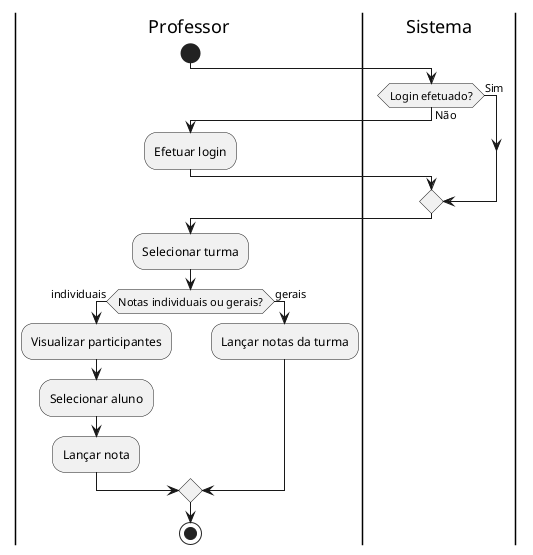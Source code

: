 @startuml
|Professor|
start

|Sistema|
if (Login efetuado?) then (Sim)
else (Não)
  |Professor|
  :Efetuar login;
endif

|Professor|
:Selecionar turma;
if (Notas individuais ou gerais?) then (individuais)
  :Visualizar participantes;
  :Selecionar aluno;
  :Lançar nota;
else (gerais)
  :Lançar notas da turma;
endif

stop
@enduml

